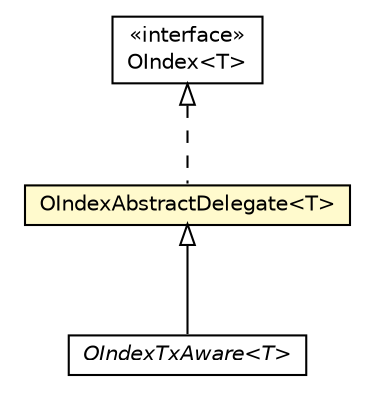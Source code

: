 #!/usr/local/bin/dot
#
# Class diagram 
# Generated by UMLGraph version R5_6-24-gf6e263 (http://www.umlgraph.org/)
#

digraph G {
	edge [fontname="Helvetica",fontsize=10,labelfontname="Helvetica",labelfontsize=10];
	node [fontname="Helvetica",fontsize=10,shape=plaintext];
	nodesep=0.25;
	ranksep=0.5;
	// com.orientechnologies.orient.core.index.OIndex<T>
	c2033480 [label=<<table title="com.orientechnologies.orient.core.index.OIndex" border="0" cellborder="1" cellspacing="0" cellpadding="2" port="p" href="./OIndex.html">
		<tr><td><table border="0" cellspacing="0" cellpadding="1">
<tr><td align="center" balign="center"> &#171;interface&#187; </td></tr>
<tr><td align="center" balign="center"> OIndex&lt;T&gt; </td></tr>
		</table></td></tr>
		</table>>, URL="./OIndex.html", fontname="Helvetica", fontcolor="black", fontsize=10.0];
	// com.orientechnologies.orient.core.index.OIndexTxAware<T>
	c2033507 [label=<<table title="com.orientechnologies.orient.core.index.OIndexTxAware" border="0" cellborder="1" cellspacing="0" cellpadding="2" port="p" href="./OIndexTxAware.html">
		<tr><td><table border="0" cellspacing="0" cellpadding="1">
<tr><td align="center" balign="center"><font face="Helvetica-Oblique"> OIndexTxAware&lt;T&gt; </font></td></tr>
		</table></td></tr>
		</table>>, URL="./OIndexTxAware.html", fontname="Helvetica", fontcolor="black", fontsize=10.0];
	// com.orientechnologies.orient.core.index.OIndexAbstractDelegate<T>
	c2033520 [label=<<table title="com.orientechnologies.orient.core.index.OIndexAbstractDelegate" border="0" cellborder="1" cellspacing="0" cellpadding="2" port="p" bgcolor="lemonChiffon" href="./OIndexAbstractDelegate.html">
		<tr><td><table border="0" cellspacing="0" cellpadding="1">
<tr><td align="center" balign="center"> OIndexAbstractDelegate&lt;T&gt; </td></tr>
		</table></td></tr>
		</table>>, URL="./OIndexAbstractDelegate.html", fontname="Helvetica", fontcolor="black", fontsize=10.0];
	//com.orientechnologies.orient.core.index.OIndexTxAware<T> extends com.orientechnologies.orient.core.index.OIndexAbstractDelegate<T>
	c2033520:p -> c2033507:p [dir=back,arrowtail=empty];
	//com.orientechnologies.orient.core.index.OIndexAbstractDelegate<T> implements com.orientechnologies.orient.core.index.OIndex<T>
	c2033480:p -> c2033520:p [dir=back,arrowtail=empty,style=dashed];
}

